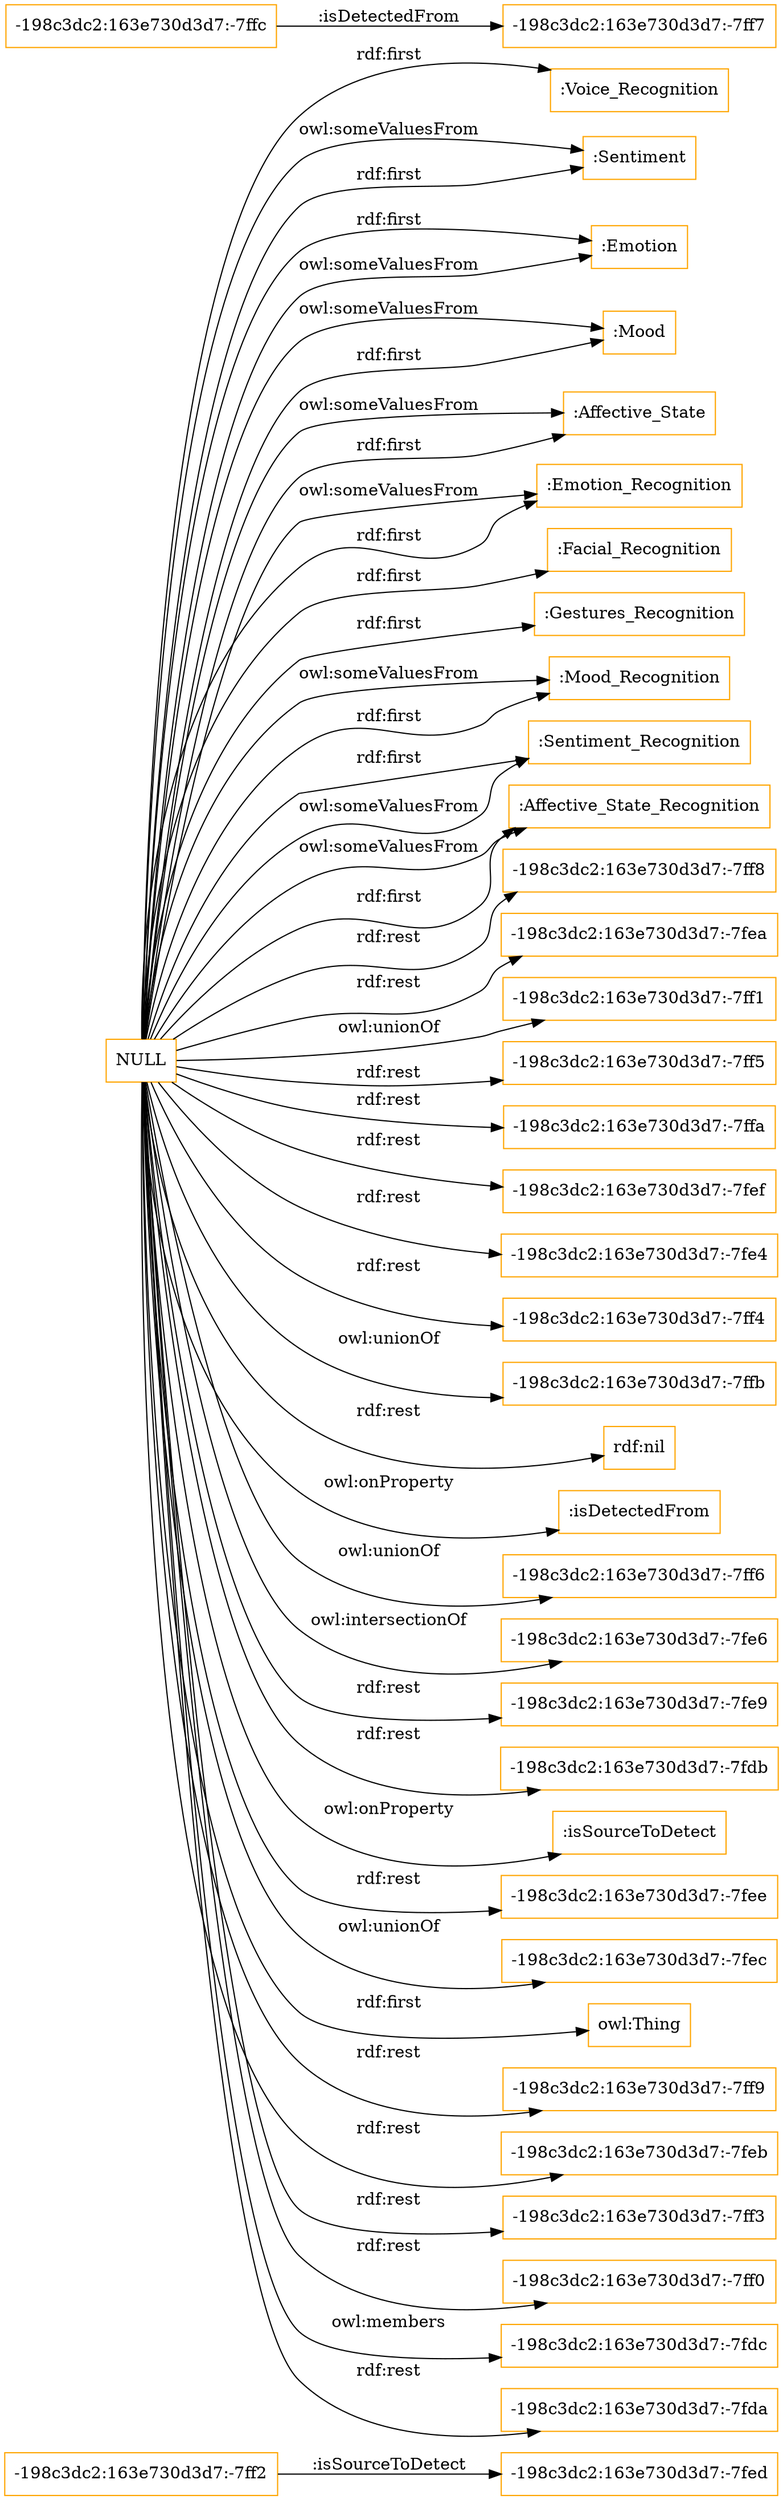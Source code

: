 digraph ar2dtool_diagram { 
rankdir=LR;
size="1501"
node [shape = rectangle, color="orange"]; "-198c3dc2:163e730d3d7:-7ff2" ":Voice_Recognition" ":Sentiment" ":Emotion" ":Mood" ":Affective_State" ":Emotion_Recognition" ":Facial_Recognition" "-198c3dc2:163e730d3d7:-7ffc" ":Gestures_Recognition" ":Mood_Recognition" ":Sentiment_Recognition" "-198c3dc2:163e730d3d7:-7ff7" "-198c3dc2:163e730d3d7:-7fed" ":Affective_State_Recognition" ; /*classes style*/
	"NULL" -> "-198c3dc2:163e730d3d7:-7ff8" [ label = "rdf:rest" ];
	"NULL" -> "-198c3dc2:163e730d3d7:-7fea" [ label = "rdf:rest" ];
	"NULL" -> ":Sentiment_Recognition" [ label = "rdf:first" ];
	"NULL" -> "-198c3dc2:163e730d3d7:-7ff1" [ label = "owl:unionOf" ];
	"NULL" -> "-198c3dc2:163e730d3d7:-7ff5" [ label = "rdf:rest" ];
	"NULL" -> "-198c3dc2:163e730d3d7:-7ffa" [ label = "rdf:rest" ];
	"NULL" -> ":Voice_Recognition" [ label = "rdf:first" ];
	"NULL" -> ":Mood_Recognition" [ label = "owl:someValuesFrom" ];
	"NULL" -> ":Emotion_Recognition" [ label = "owl:someValuesFrom" ];
	"NULL" -> "-198c3dc2:163e730d3d7:-7fef" [ label = "rdf:rest" ];
	"NULL" -> ":Emotion_Recognition" [ label = "rdf:first" ];
	"NULL" -> "-198c3dc2:163e730d3d7:-7fe4" [ label = "rdf:rest" ];
	"NULL" -> ":Facial_Recognition" [ label = "rdf:first" ];
	"NULL" -> "-198c3dc2:163e730d3d7:-7ff4" [ label = "rdf:rest" ];
	"NULL" -> "-198c3dc2:163e730d3d7:-7ffb" [ label = "owl:unionOf" ];
	"NULL" -> "rdf:nil" [ label = "rdf:rest" ];
	"NULL" -> ":isDetectedFrom" [ label = "owl:onProperty" ];
	"NULL" -> "-198c3dc2:163e730d3d7:-7ff6" [ label = "owl:unionOf" ];
	"NULL" -> ":Mood" [ label = "owl:someValuesFrom" ];
	"NULL" -> "-198c3dc2:163e730d3d7:-7fe6" [ label = "owl:intersectionOf" ];
	"NULL" -> ":Emotion" [ label = "rdf:first" ];
	"NULL" -> "-198c3dc2:163e730d3d7:-7fe9" [ label = "rdf:rest" ];
	"NULL" -> ":Sentiment" [ label = "owl:someValuesFrom" ];
	"NULL" -> "-198c3dc2:163e730d3d7:-7fdb" [ label = "rdf:rest" ];
	"NULL" -> ":isSourceToDetect" [ label = "owl:onProperty" ];
	"NULL" -> "-198c3dc2:163e730d3d7:-7fee" [ label = "rdf:rest" ];
	"NULL" -> "-198c3dc2:163e730d3d7:-7fec" [ label = "owl:unionOf" ];
	"NULL" -> "owl:Thing" [ label = "rdf:first" ];
	"NULL" -> ":Emotion" [ label = "owl:someValuesFrom" ];
	"NULL" -> "-198c3dc2:163e730d3d7:-7ff9" [ label = "rdf:rest" ];
	"NULL" -> "-198c3dc2:163e730d3d7:-7feb" [ label = "rdf:rest" ];
	"NULL" -> ":Affective_State_Recognition" [ label = "owl:someValuesFrom" ];
	"NULL" -> ":Affective_State" [ label = "owl:someValuesFrom" ];
	"NULL" -> ":Mood_Recognition" [ label = "rdf:first" ];
	"NULL" -> ":Gestures_Recognition" [ label = "rdf:first" ];
	"NULL" -> "-198c3dc2:163e730d3d7:-7ff3" [ label = "rdf:rest" ];
	"NULL" -> ":Sentiment_Recognition" [ label = "owl:someValuesFrom" ];
	"NULL" -> ":Mood" [ label = "rdf:first" ];
	"NULL" -> ":Affective_State_Recognition" [ label = "rdf:first" ];
	"NULL" -> "-198c3dc2:163e730d3d7:-7ff0" [ label = "rdf:rest" ];
	"NULL" -> ":Affective_State" [ label = "rdf:first" ];
	"NULL" -> ":Sentiment" [ label = "rdf:first" ];
	"NULL" -> "-198c3dc2:163e730d3d7:-7fdc" [ label = "owl:members" ];
	"NULL" -> "-198c3dc2:163e730d3d7:-7fda" [ label = "rdf:rest" ];
	"-198c3dc2:163e730d3d7:-7ffc" -> "-198c3dc2:163e730d3d7:-7ff7" [ label = ":isDetectedFrom" ];
	"-198c3dc2:163e730d3d7:-7ff2" -> "-198c3dc2:163e730d3d7:-7fed" [ label = ":isSourceToDetect" ];

}
